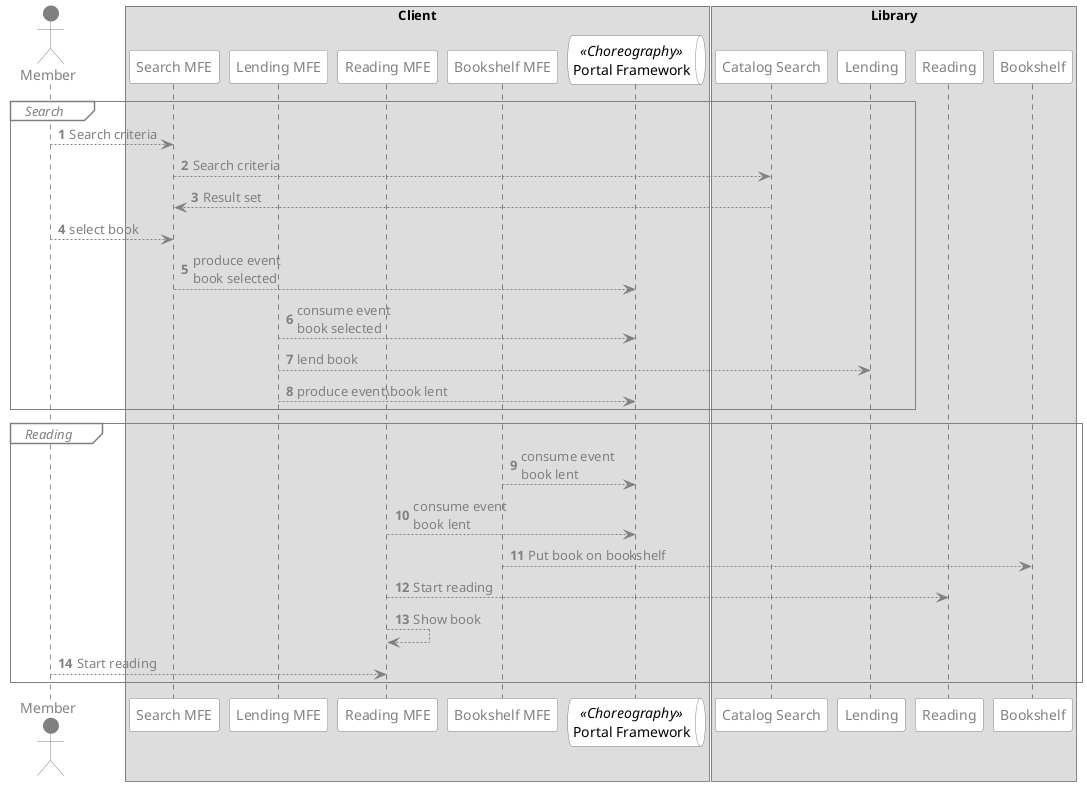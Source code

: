 @startuml
'https://plantuml.com/sequence-diagram

autonumber
autonumber
skinparam arrow {
    fontcolor grey
    color grey
}

skinparam participant {
    backgroundcolor white
    fontcolor grey
    bordercolor grey
}

skinparam queue {
    backgroundcolor white
    fontcolor grey
    bordercolor grey
    fontcolor<<Choreography>> black
}

skinparam actor {
    backgroundcolor grey
    fontcolor grey
    bordercolor grey
}

<style>
sequenceDiagram {
  group {
    FontStyle italic
    LineThickness 1
    LineColor grey
  }
  groupHeader {
    FontStyle italic
    FontColor grey
    BackGroundColor white
    LineColor grey
  }
}
</style>

actor Member as member

box Client
    participant "Search MFE" as searchUi
    participant "Lending MFE" as lendingUi
    participant "Reading MFE" as readingUi
    participant "Bookshelf MFE" as bookshelfUi
    queue "Portal Framework" as portalQueue <<Choreography>>


box Library
    participant "Catalog Search" as searchComponent
    participant "Lending" as lendingComponent
    participant "Reading" as readingComponent
    participant "Bookshelf" as bookshelfComponent

group Search
    member --> searchUi : Search criteria
    searchUi --> searchComponent : Search criteria
    searchComponent --> searchUi : Result set
    member --> searchUi: select book

    searchUi --> portalQueue : produce event\nbook selected
    lendingUi --> portalQueue : consume event\nbook selected
    lendingUi --> lendingComponent : lend book
    lendingUi --> portalQueue : produce event\book lent
end group

group Reading
    bookshelfUi --> portalQueue : consume event\nbook lent
    readingUi --> portalQueue : consume event\nbook lent
    bookshelfUi --> bookshelfComponent : Put book on bookshelf
    readingUi --> readingComponent : Start reading
    readingUi --> readingUi : Show book
    member --> readingUi : Start reading
end group


@enduml